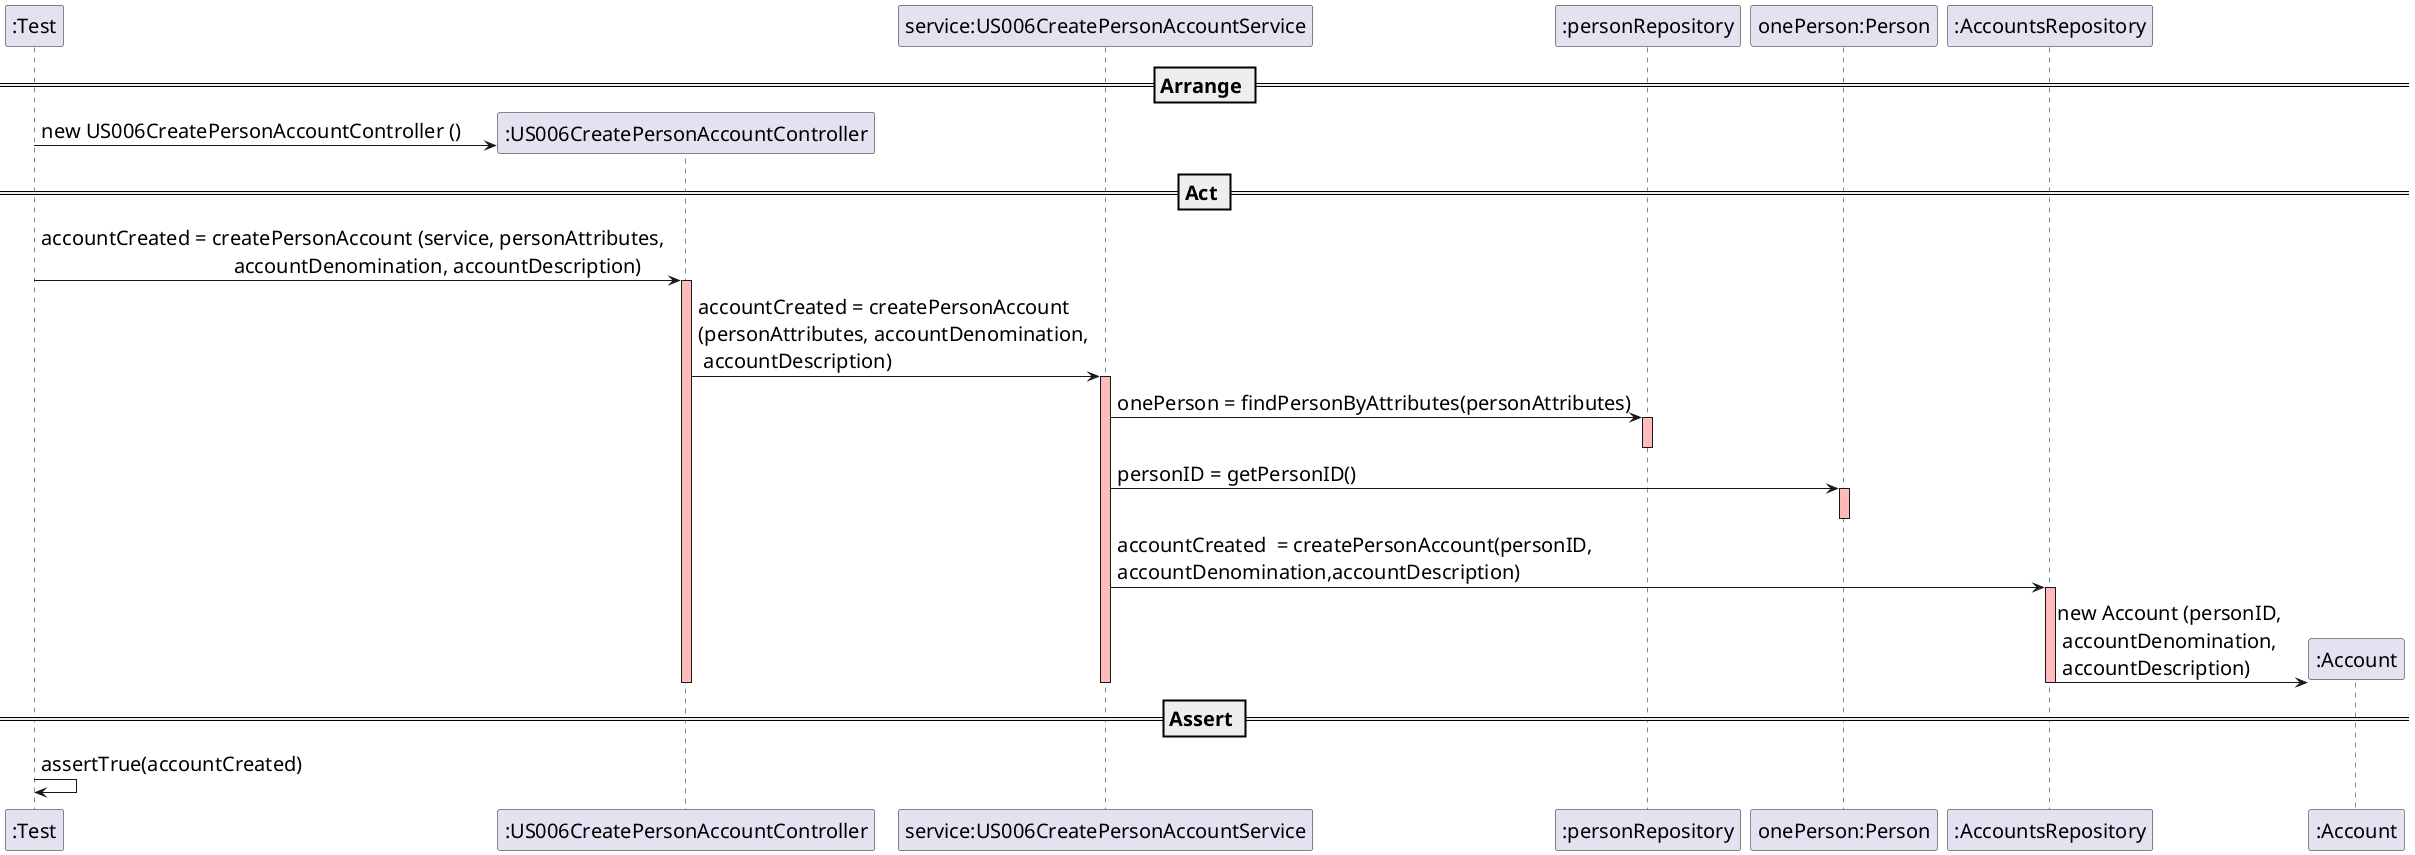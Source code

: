 @startuml
skinparam DefaultFontSize 20
create ":Test"

== Arrange ==
create ":US006CreatePersonAccountController"
":Test" -> ":US006CreatePersonAccountController" : new US006CreatePersonAccountController ()

== Act ==

":Test" -> ":US006CreatePersonAccountController" : accountCreated = createPersonAccount (service, personAttributes, \n                                     accountDenomination, accountDescription)
activate ":US006CreatePersonAccountController"  #FFBBBB

":US006CreatePersonAccountController" -> "service:US006CreatePersonAccountService" : accountCreated = createPersonAccount\n(personAttributes, accountDenomination,\n accountDescription)
activate "service:US006CreatePersonAccountService"  #FFBBBB

"service:US006CreatePersonAccountService" -> ":personRepository" : onePerson = findPersonByAttributes(personAttributes)
activate ":personRepository"  #FFBBBB
deactivate ":personRepository"  #FFBBBB

"service:US006CreatePersonAccountService" -> "onePerson:Person" : personID = getPersonID()
activate "onePerson:Person"  #FFBBBB
deactivate "onePerson:Person"  #FFBBBB

"service:US006CreatePersonAccountService"  -> ":AccountsRepository" : accountCreated  = createPersonAccount(personID, \naccountDenomination,accountDescription)
activate ":AccountsRepository" #FFBBBB

create ":Account"
":AccountsRepository" -> ":Account" : new Account (personID, \n accountDenomination,\n accountDescription)

deactivate ":AccountsRepository" #FFBBBB
deactivate "service:US006CreatePersonAccountService"  #FFBBBB
deactivate ":US006CreatePersonAccountController"  #FFBBBB

== Assert ==

":Test" -> ":Test" : assertTrue(accountCreated)

@enduml